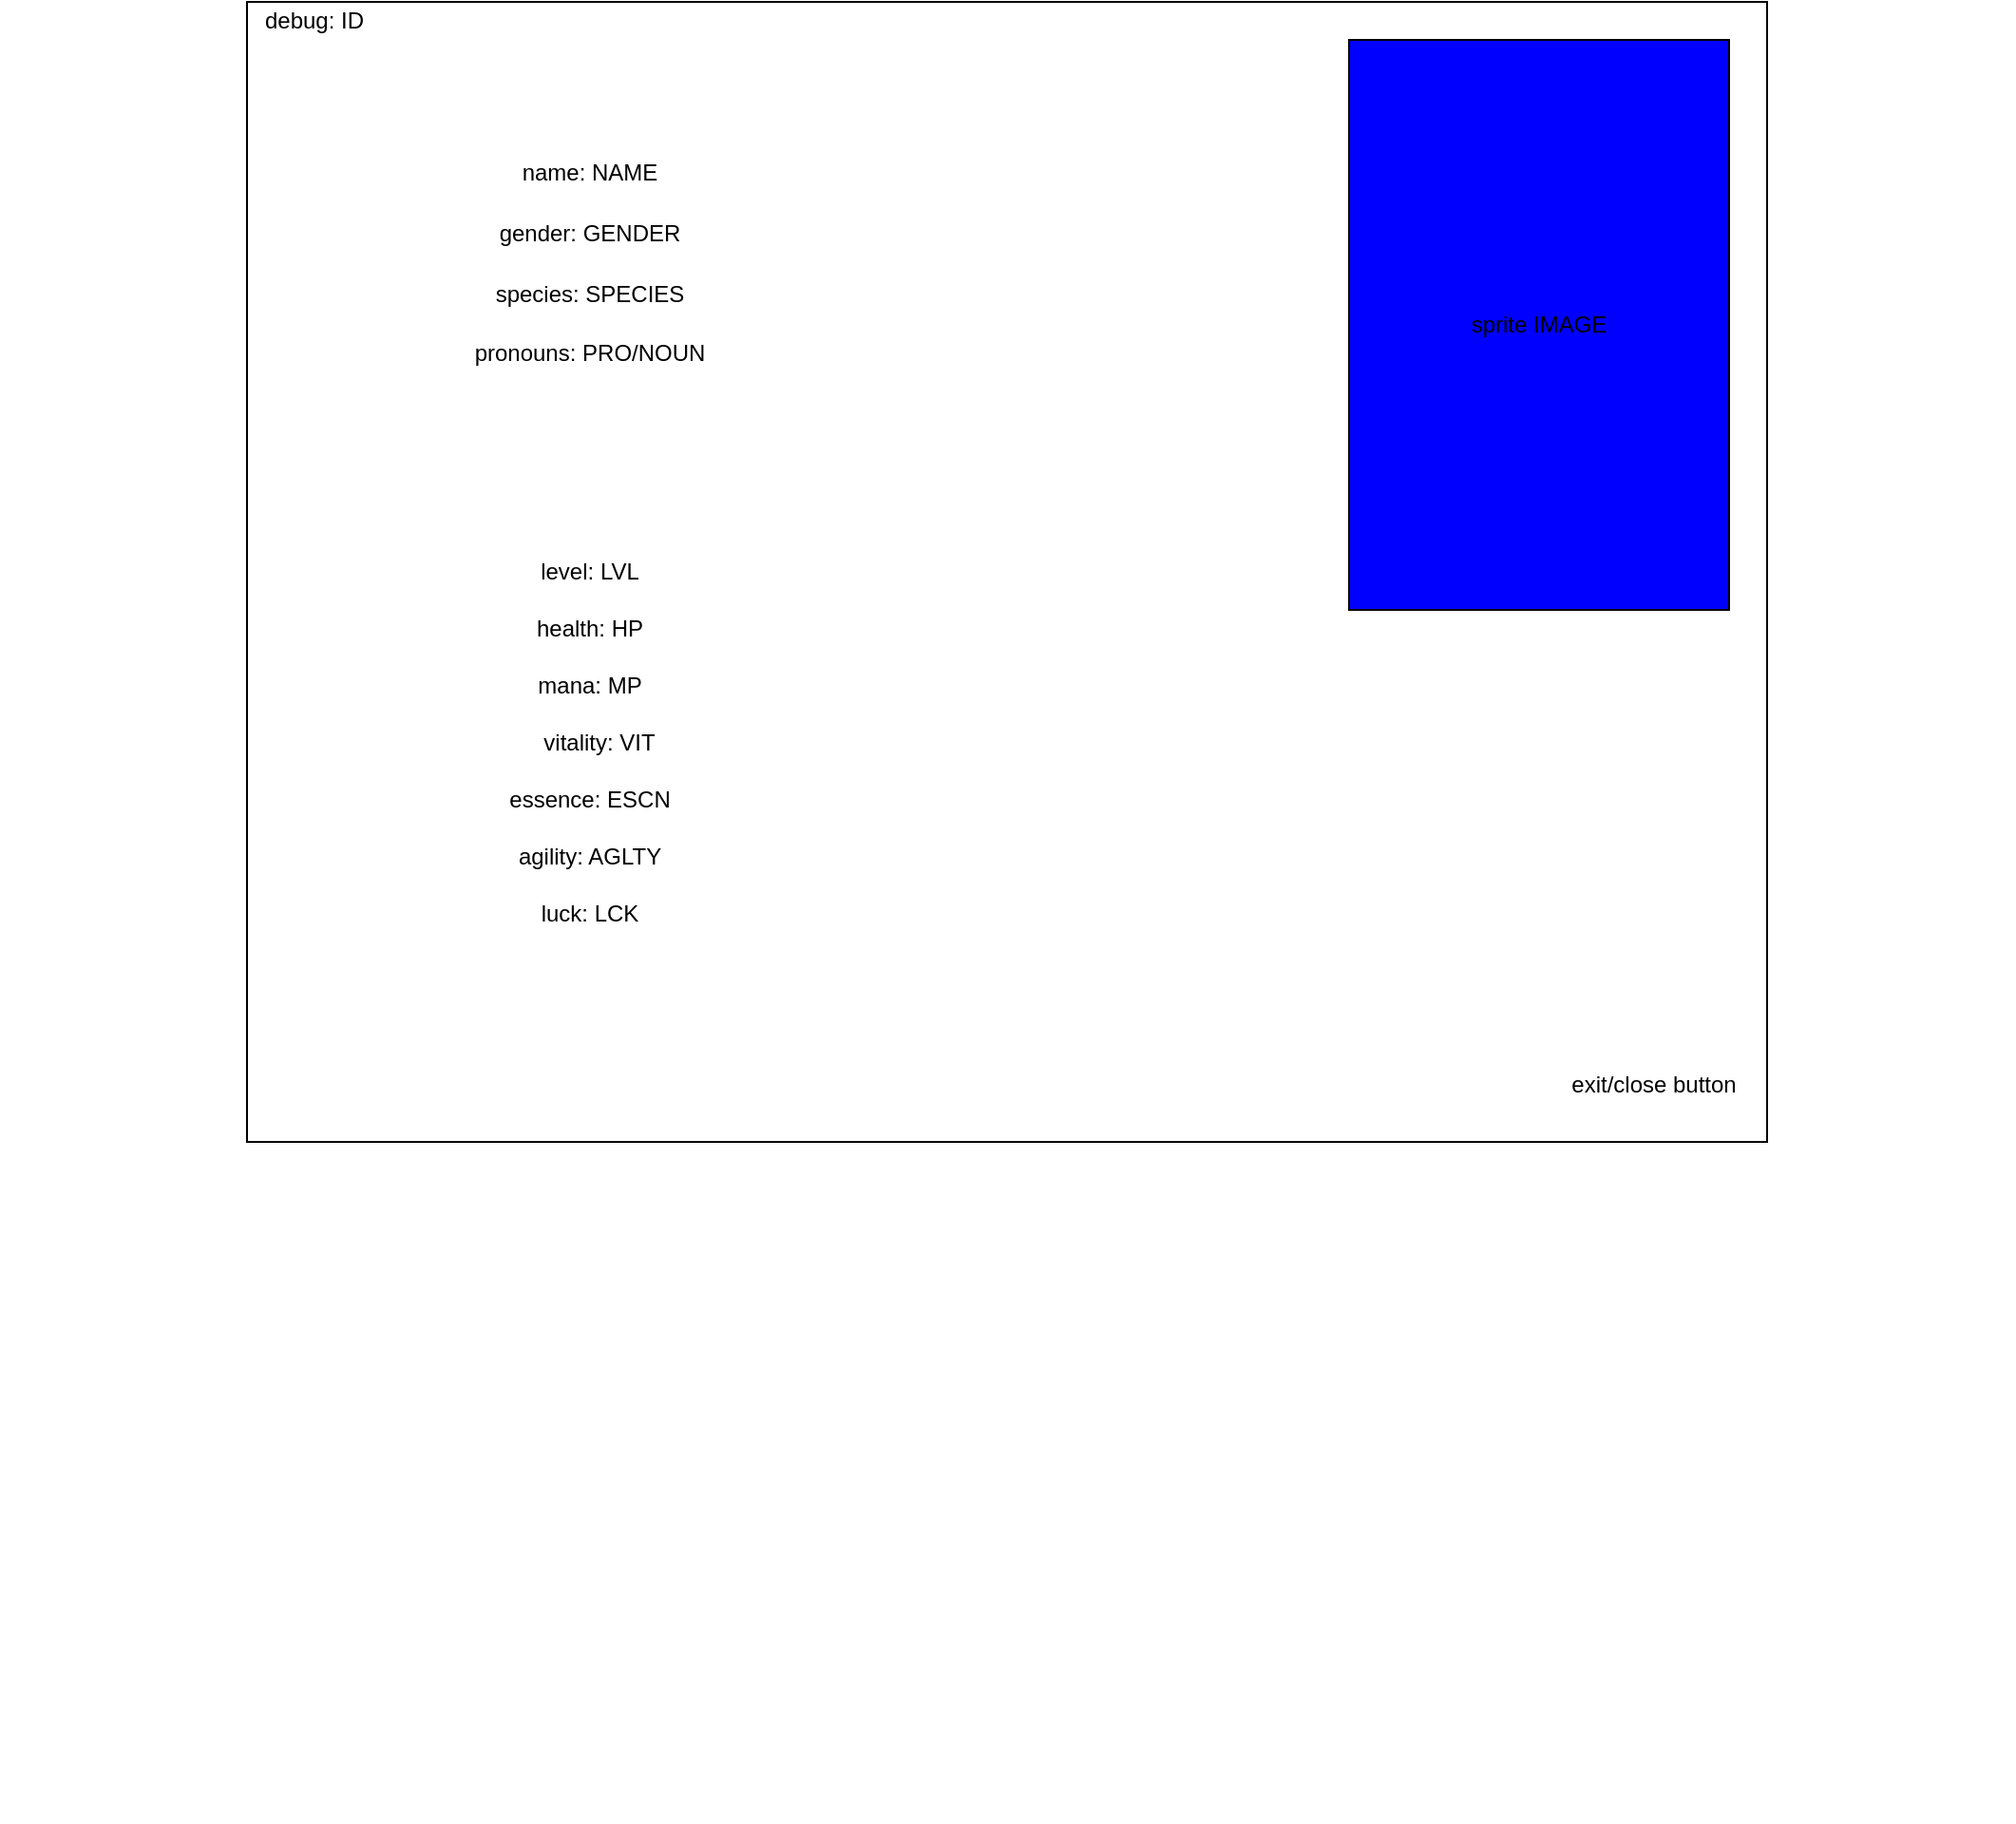 <mxfile version="14.6.9" type="github">
  <diagram id="HOz_D86VpV3s0dzUtA75" name="stats">
    <mxGraphModel dx="2272" dy="794" grid="1" gridSize="10" guides="1" tooltips="1" connect="1" arrows="1" fold="1" page="1" pageScale="1" pageWidth="850" pageHeight="1100" math="0" shadow="0">
      <root>
        <mxCell id="0" />
        <mxCell id="1" parent="0" />
        <mxCell id="Ii6Pje73X-7WBVqU8yHy-15" value="" style="whiteSpace=wrap;html=1;" parent="1" vertex="1">
          <mxGeometry width="800" height="600" as="geometry" />
        </mxCell>
        <mxCell id="Ii6Pje73X-7WBVqU8yHy-19" value="&lt;span style=&quot;font-weight: 400&quot;&gt;sprite IMAGE&lt;/span&gt;" style="whiteSpace=wrap;html=1;fillColor=blue;fontStyle=1" parent="1" vertex="1">
          <mxGeometry x="580" y="20" width="200" height="300" as="geometry" />
        </mxCell>
        <mxCell id="Ii6Pje73X-7WBVqU8yHy-1" value="name: NAME" style="text;html=1;resizable=0;autosize=1;align=center;verticalAlign=middle;points=[];fillColor=none;strokeColor=none;rounded=0;" parent="1" vertex="1">
          <mxGeometry x="135" y="80" width="90" height="20" as="geometry" />
        </mxCell>
        <mxCell id="Ii6Pje73X-7WBVqU8yHy-2" value="gender: GENDER" style="text;html=1;resizable=0;autosize=1;align=center;verticalAlign=middle;points=[];fillColor=none;strokeColor=none;rounded=0;" parent="1" vertex="1">
          <mxGeometry x="125" y="112" width="110" height="20" as="geometry" />
        </mxCell>
        <mxCell id="Ii6Pje73X-7WBVqU8yHy-3" value="species: SPECIES" style="text;html=1;resizable=0;autosize=1;align=center;verticalAlign=middle;points=[];fillColor=none;strokeColor=none;rounded=0;" parent="1" vertex="1">
          <mxGeometry x="125" y="144" width="110" height="20" as="geometry" />
        </mxCell>
        <mxCell id="Ii6Pje73X-7WBVqU8yHy-4" value="pronouns: PRO/NOUN" style="text;html=1;resizable=0;autosize=1;align=center;verticalAlign=middle;points=[];fillColor=none;strokeColor=none;rounded=0;" parent="1" vertex="1">
          <mxGeometry x="110" y="175" width="140" height="20" as="geometry" />
        </mxCell>
        <mxCell id="Ii6Pje73X-7WBVqU8yHy-5" value="level: LVL" style="text;html=1;resizable=0;autosize=1;align=center;verticalAlign=middle;points=[];fillColor=none;strokeColor=none;rounded=0;" parent="1" vertex="1">
          <mxGeometry x="145" y="290" width="70" height="20" as="geometry" />
        </mxCell>
        <mxCell id="Ii6Pje73X-7WBVqU8yHy-6" value="health: HP" style="text;html=1;resizable=0;autosize=1;align=center;verticalAlign=middle;points=[];fillColor=none;strokeColor=none;rounded=0;" parent="1" vertex="1">
          <mxGeometry x="145" y="320" width="70" height="20" as="geometry" />
        </mxCell>
        <mxCell id="Ii6Pje73X-7WBVqU8yHy-7" value="mana: MP" style="text;html=1;resizable=0;autosize=1;align=center;verticalAlign=middle;points=[];fillColor=none;strokeColor=none;rounded=0;" parent="1" vertex="1">
          <mxGeometry x="145" y="350" width="70" height="20" as="geometry" />
        </mxCell>
        <mxCell id="Ii6Pje73X-7WBVqU8yHy-8" value="vitality: VIT" style="text;html=1;resizable=0;autosize=1;align=center;verticalAlign=middle;points=[];fillColor=none;strokeColor=none;rounded=0;" parent="1" vertex="1">
          <mxGeometry x="150" y="380" width="70" height="20" as="geometry" />
        </mxCell>
        <mxCell id="Ii6Pje73X-7WBVqU8yHy-9" value="essence: ESCN" style="text;html=1;resizable=0;autosize=1;align=center;verticalAlign=middle;points=[];fillColor=none;strokeColor=none;rounded=0;" parent="1" vertex="1">
          <mxGeometry x="130" y="410" width="100" height="20" as="geometry" />
        </mxCell>
        <mxCell id="Ii6Pje73X-7WBVqU8yHy-10" value="agility: AGLTY" style="text;html=1;resizable=0;autosize=1;align=center;verticalAlign=middle;points=[];fillColor=none;strokeColor=none;rounded=0;" parent="1" vertex="1">
          <mxGeometry x="135" y="440" width="90" height="20" as="geometry" />
        </mxCell>
        <mxCell id="Ii6Pje73X-7WBVqU8yHy-11" value="luck: LCK" style="text;html=1;resizable=0;autosize=1;align=center;verticalAlign=middle;points=[];fillColor=none;strokeColor=none;rounded=0;" parent="1" vertex="1">
          <mxGeometry x="145" y="470" width="70" height="20" as="geometry" />
        </mxCell>
        <mxCell id="Ii6Pje73X-7WBVqU8yHy-13" value="debug: ID" style="text;html=1;resizable=0;autosize=1;align=center;verticalAlign=middle;points=[];fillColor=none;strokeColor=none;rounded=0;" parent="1" vertex="1">
          <mxGeometry width="70" height="20" as="geometry" />
        </mxCell>
        <mxCell id="Ii6Pje73X-7WBVqU8yHy-14" value="exit/close button" style="text;html=1;resizable=0;autosize=1;align=center;verticalAlign=middle;points=[];fillColor=none;strokeColor=none;rounded=0;" parent="1" vertex="1">
          <mxGeometry x="690" y="560" width="100" height="20" as="geometry" />
        </mxCell>
        <mxCell id="Di2Nf8yjGOXr8ErTS2VU-2" value="" style="shape=image;imageAspect=0;aspect=fixed;verticalLabelPosition=bottom;verticalAlign=top;image=https://preview.redd.it/anzp43b2ic151.jpg?width=1182&amp;format=pjpg&amp;auto=webp&amp;s=ae0770d795eacdcb6eea8d373aea436c29fde0d5;" vertex="1" parent="1">
          <mxGeometry x="-130" y="610" width="520" height="322" as="geometry" />
        </mxCell>
        <mxCell id="Di2Nf8yjGOXr8ErTS2VU-4" value="" style="shape=image;imageAspect=0;aspect=fixed;verticalLabelPosition=bottom;verticalAlign=top;image=https://sentoujunbi.files.wordpress.com/2016/06/fe7-stats.png;" vertex="1" parent="1">
          <mxGeometry x="410" y="610" width="520" height="348" as="geometry" />
        </mxCell>
      </root>
    </mxGraphModel>
  </diagram>
</mxfile>
